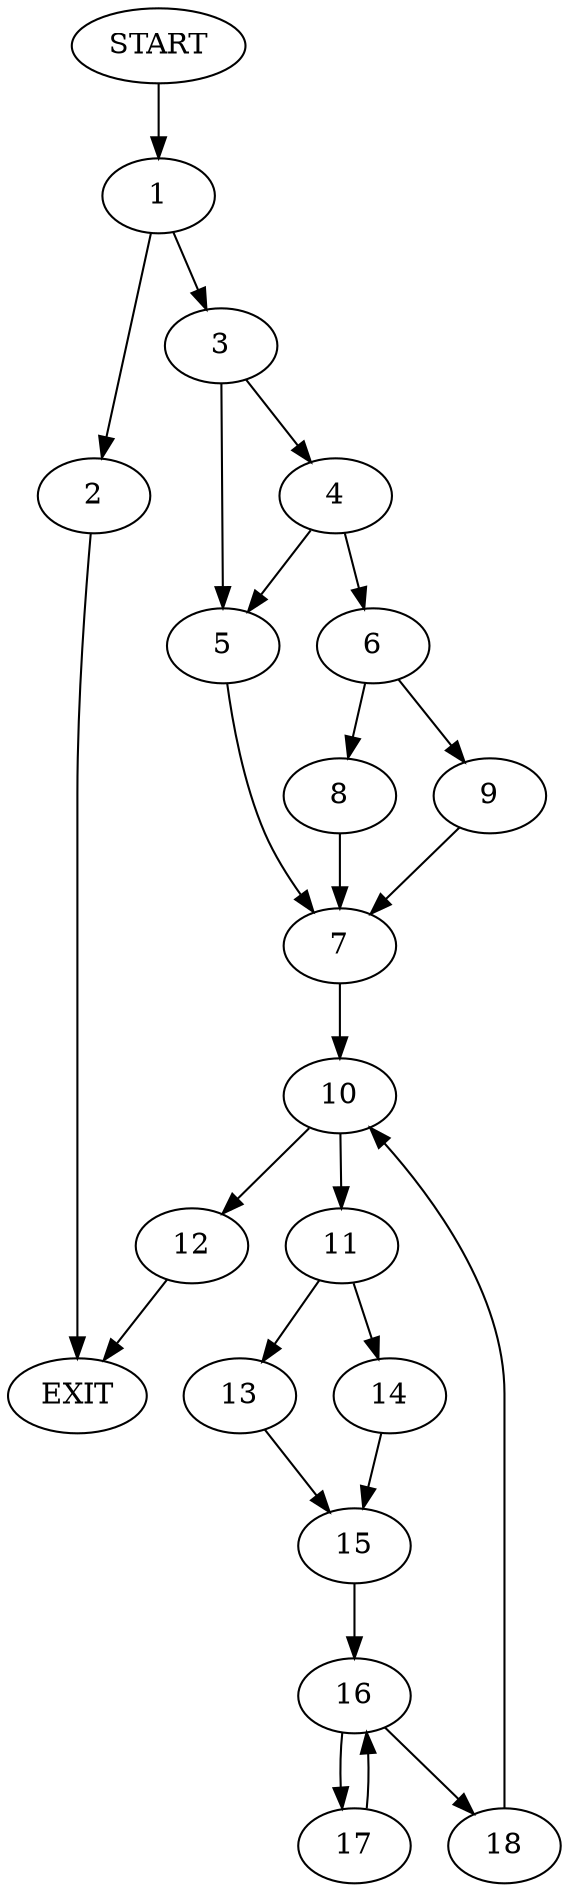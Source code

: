 digraph {
0 [label="START"]
19 [label="EXIT"]
0 -> 1
1 -> 2
1 -> 3
2 -> 19
3 -> 4
3 -> 5
4 -> 6
4 -> 5
5 -> 7
6 -> 8
6 -> 9
7 -> 10
8 -> 7
9 -> 7
10 -> 11
10 -> 12
12 -> 19
11 -> 13
11 -> 14
14 -> 15
13 -> 15
15 -> 16
16 -> 17
16 -> 18
17 -> 16
18 -> 10
}
